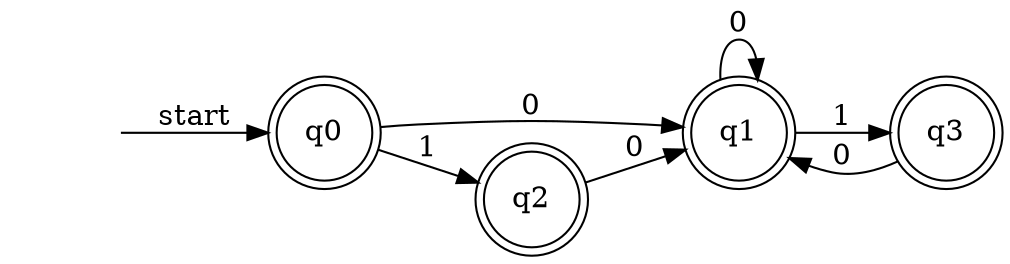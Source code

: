 digraph DFA {
  rankdir=LR;
  node [shape = circle];

  // 定义状态，带双圆的为接受状态
  start [shape=none, label=""];
  q0 [label="q0", shape=doublecircle];
  q1 [label="q1", shape=doublecircle];
  q2 [label="q2", shape=doublecircle];
  q3 [label="q3", shape=doublecircle];

  // 初始状态指向q0
  start -> q0 [label="start"];

  // 转移函数
  q0 -> q1 [label="0"];
  q0 -> q2 [label="1"];

  q1 -> q1 [label="0"];
  q1 -> q3 [label="1"];

  q2 -> q1 [label="0"];
  q3 -> q1 [label="0"];


}